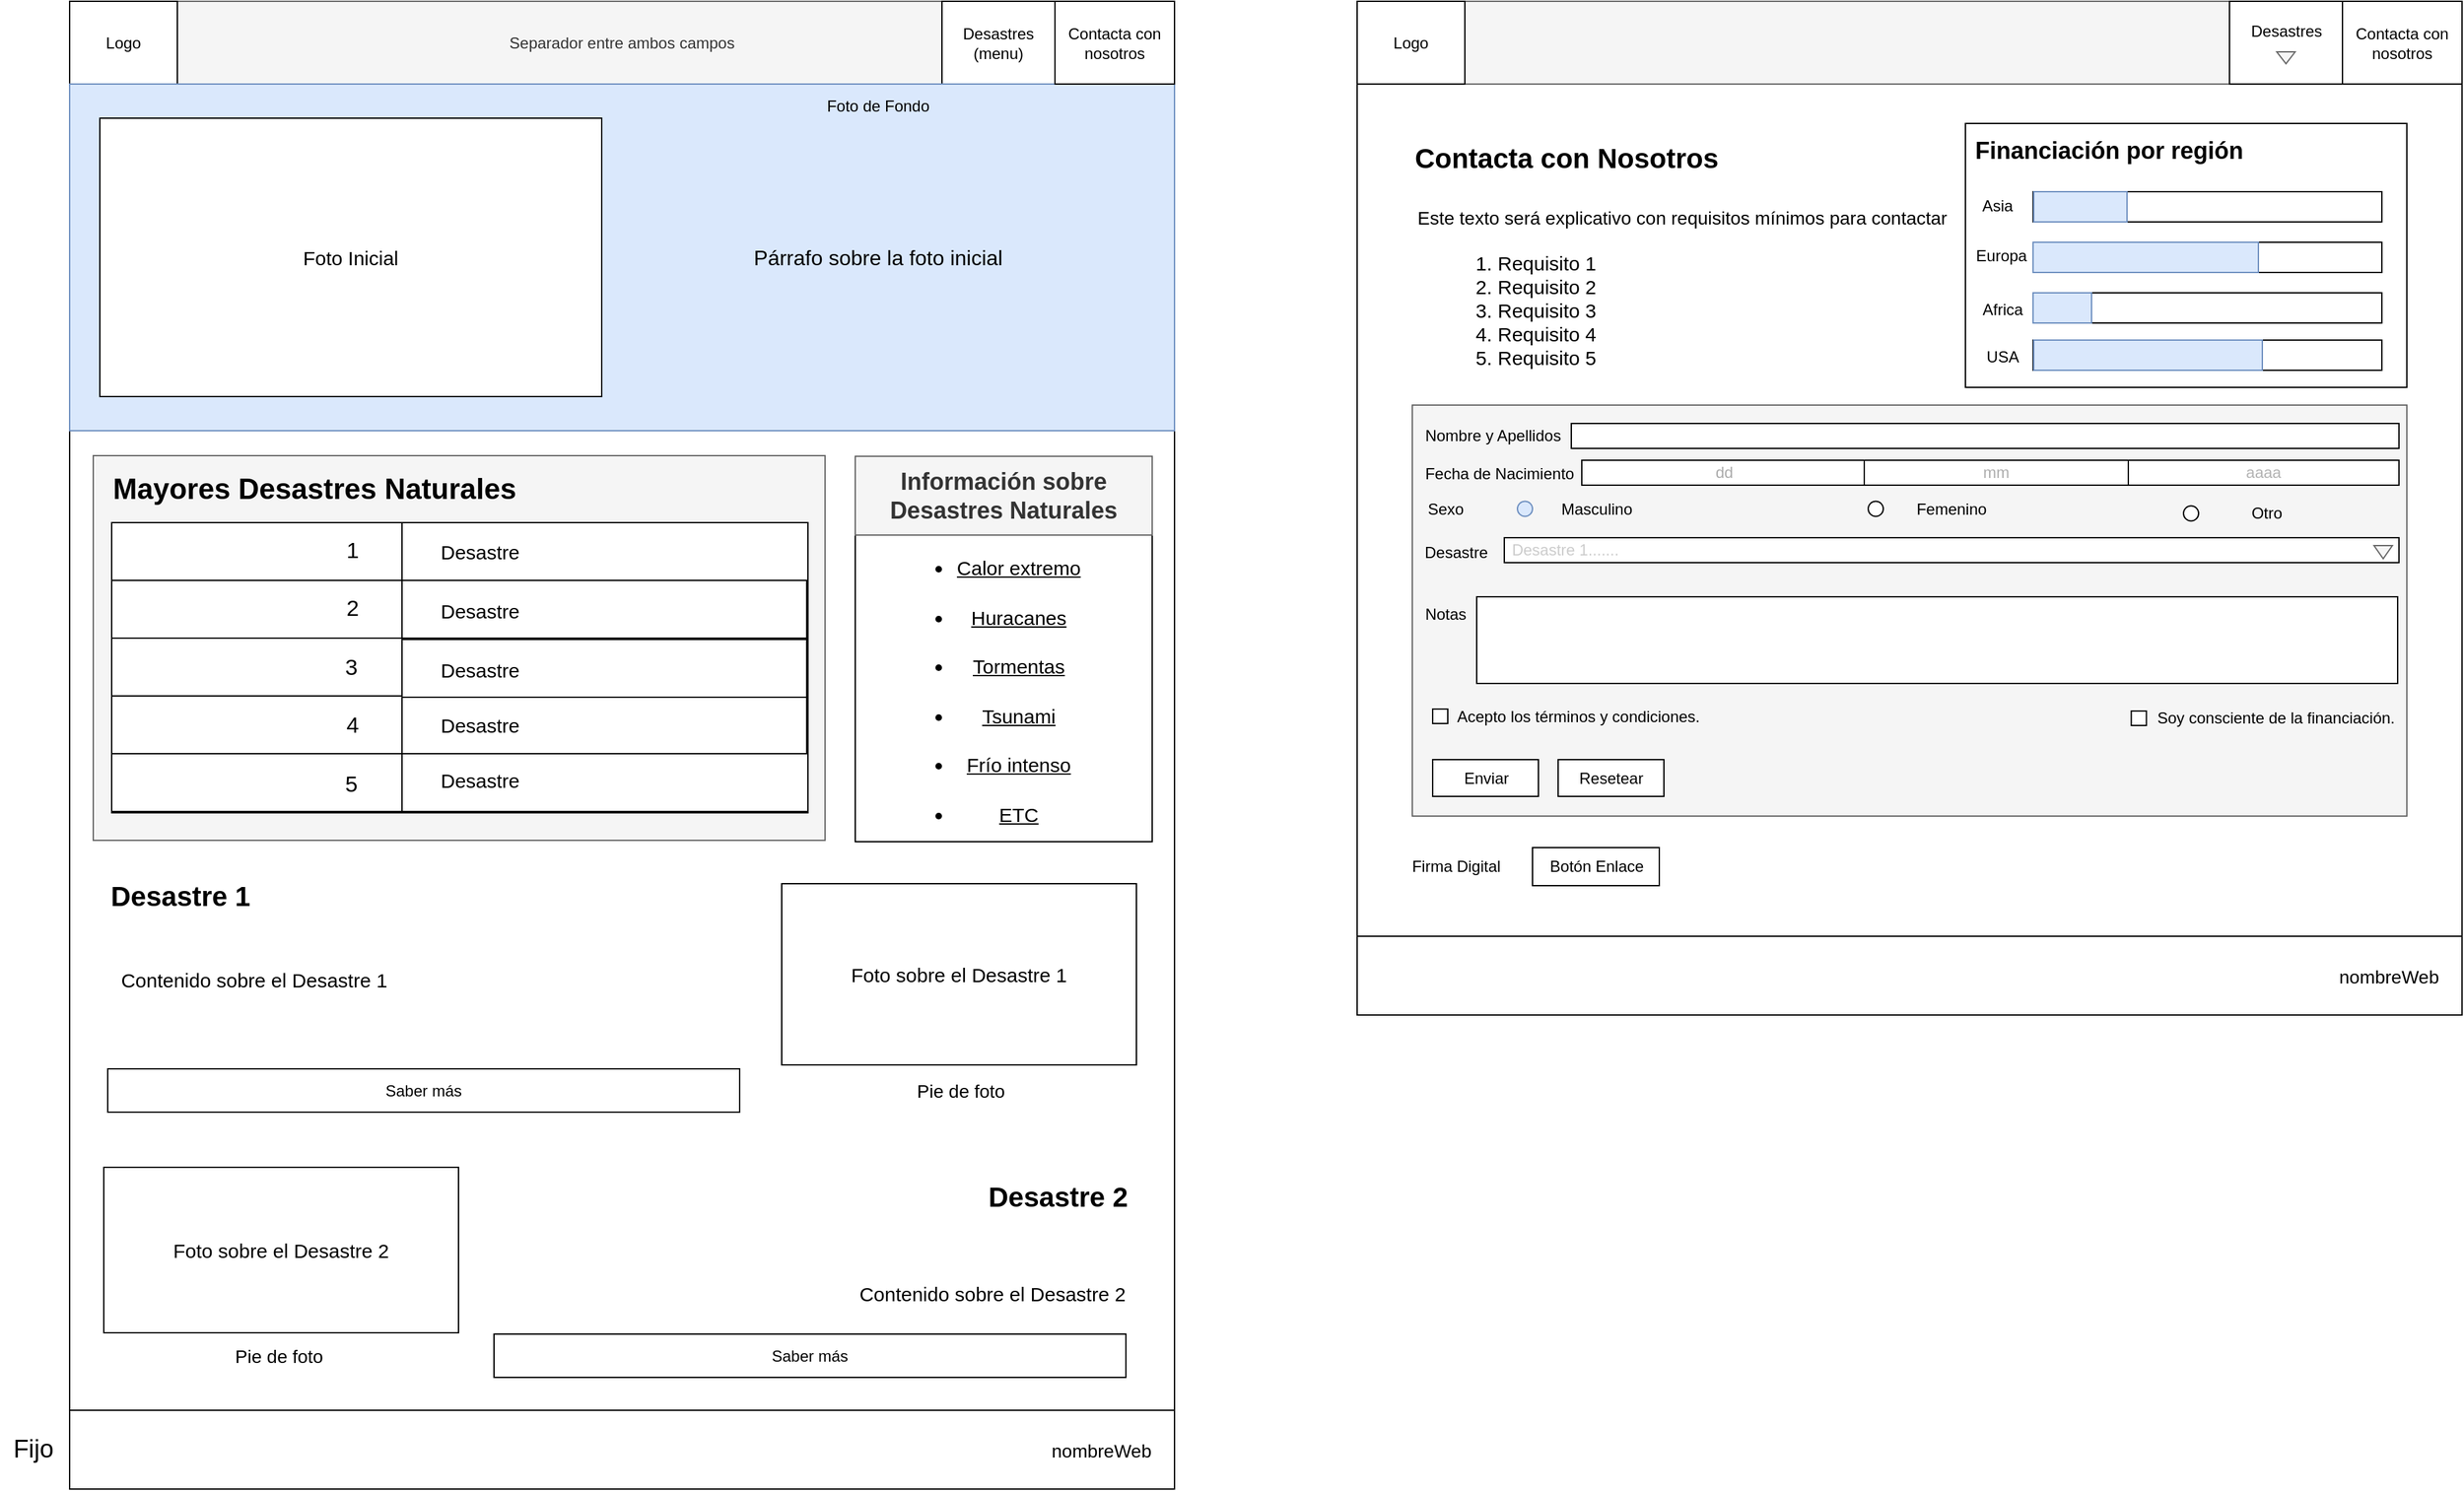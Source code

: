<mxfile version="24.7.14" pages="2">
  <diagram name="index" id="KpAPmDlSolgqPr4rEtuN">
    <mxGraphModel grid="0" page="0" gridSize="10" guides="1" tooltips="1" connect="1" arrows="1" fold="1" pageScale="1" pageWidth="413" pageHeight="291" math="0" shadow="0">
      <root>
        <mxCell id="0" />
        <mxCell id="1" parent="0" />
        <mxCell id="RmFe3P8lhAU6msis6qAK-1" value="" style="rounded=0;whiteSpace=wrap;html=1;" vertex="1" parent="1">
          <mxGeometry x="-204" y="-61" width="841" height="1079" as="geometry" />
        </mxCell>
        <mxCell id="RmFe3P8lhAU6msis6qAK-2" value="Separador entre ambos campos" style="rounded=0;whiteSpace=wrap;html=1;fillColor=#f5f5f5;fontColor=#333333;strokeColor=#666666;" vertex="1" parent="1">
          <mxGeometry x="-204" y="-61" width="841" height="63" as="geometry" />
        </mxCell>
        <mxCell id="RmFe3P8lhAU6msis6qAK-3" value="Logo" style="rounded=0;whiteSpace=wrap;html=1;" vertex="1" parent="1">
          <mxGeometry x="-204" y="-61" width="82" height="63" as="geometry" />
        </mxCell>
        <mxCell id="RmFe3P8lhAU6msis6qAK-7" value="Desastres (menu)" style="rounded=0;whiteSpace=wrap;html=1;" vertex="1" parent="1">
          <mxGeometry x="460" y="-61" width="86" height="63" as="geometry" />
        </mxCell>
        <mxCell id="RmFe3P8lhAU6msis6qAK-8" value="Desastre 1" style="text;html=1;align=center;verticalAlign=middle;resizable=0;points=[];autosize=1;strokeColor=none;fillColor=none;fontSize=21;fontStyle=1" vertex="1" parent="1">
          <mxGeometry x="-180" y="601" width="120" height="37" as="geometry" />
        </mxCell>
        <mxCell id="RmFe3P8lhAU6msis6qAK-9" value="" style="rounded=0;whiteSpace=wrap;html=1;fillColor=#dae8fc;strokeColor=#6c8ebf;" vertex="1" parent="1">
          <mxGeometry x="-204" y="2" width="841" height="264" as="geometry" />
        </mxCell>
        <mxCell id="RmFe3P8lhAU6msis6qAK-10" value="&lt;font style=&quot;font-size: 15px;&quot;&gt;Foto Inicial&lt;/font&gt;" style="rounded=0;whiteSpace=wrap;html=1;" vertex="1" parent="1">
          <mxGeometry x="-181" y="28" width="382" height="212" as="geometry" />
        </mxCell>
        <mxCell id="RmFe3P8lhAU6msis6qAK-12" value="Foto de Fondo" style="text;html=1;align=center;verticalAlign=middle;resizable=0;points=[];autosize=1;strokeColor=none;fillColor=none;" vertex="1" parent="1">
          <mxGeometry x="362.5" y="6" width="96" height="26" as="geometry" />
        </mxCell>
        <mxCell id="RmFe3P8lhAU6msis6qAK-13" value="Párrafo sobre la foto inicial" style="text;html=1;align=center;verticalAlign=middle;resizable=0;points=[];autosize=1;strokeColor=none;fillColor=none;fontSize=16;" vertex="1" parent="1">
          <mxGeometry x="307" y="118.5" width="207" height="31" as="geometry" />
        </mxCell>
        <mxCell id="RmFe3P8lhAU6msis6qAK-14" value="Foto sobre el Desastre 1" style="rounded=0;whiteSpace=wrap;html=1;fontSize=15;" vertex="1" parent="1">
          <mxGeometry x="338" y="611" width="270" height="138" as="geometry" />
        </mxCell>
        <mxCell id="RmFe3P8lhAU6msis6qAK-15" value="Contenido sobre el Desastre 1" style="text;html=1;align=center;verticalAlign=middle;resizable=0;points=[];autosize=1;strokeColor=none;fillColor=none;fontSize=15;rotation=0;" vertex="1" parent="1">
          <mxGeometry x="-175" y="669" width="221" height="30" as="geometry" />
        </mxCell>
        <mxCell id="RmFe3P8lhAU6msis6qAK-16" value="Contacta con nosotros" style="rounded=0;whiteSpace=wrap;html=1;" vertex="1" parent="1">
          <mxGeometry x="546" y="-61" width="91" height="63" as="geometry" />
        </mxCell>
        <mxCell id="RmFe3P8lhAU6msis6qAK-17" value="Desastre 2" style="text;html=1;align=center;verticalAlign=middle;resizable=0;points=[];autosize=1;strokeColor=none;fillColor=none;fontSize=21;fontStyle=1" vertex="1" parent="1">
          <mxGeometry x="488" y="830" width="120" height="37" as="geometry" />
        </mxCell>
        <mxCell id="RmFe3P8lhAU6msis6qAK-18" value="Foto sobre el Desastre 2" style="rounded=0;whiteSpace=wrap;html=1;fontSize=15;" vertex="1" parent="1">
          <mxGeometry x="-178" y="827" width="270" height="126" as="geometry" />
        </mxCell>
        <mxCell id="RmFe3P8lhAU6msis6qAK-19" value="Contenido sobre el Desastre 2" style="text;html=1;align=center;verticalAlign=middle;resizable=0;points=[];autosize=1;strokeColor=none;fillColor=none;fontSize=15;rotation=0;" vertex="1" parent="1">
          <mxGeometry x="387" y="908" width="221" height="30" as="geometry" />
        </mxCell>
        <mxCell id="Sm1EOPTRCUhjuBK-37_L-1" value="" style="rounded=0;whiteSpace=wrap;html=1;" vertex="1" parent="1">
          <mxGeometry x="776" y="-61" width="841" height="717" as="geometry" />
        </mxCell>
        <mxCell id="Sm1EOPTRCUhjuBK-37_L-2" value="" style="rounded=0;whiteSpace=wrap;html=1;fillColor=#f5f5f5;fontColor=#333333;strokeColor=#666666;" vertex="1" parent="1">
          <mxGeometry x="776" y="-61" width="841" height="63" as="geometry" />
        </mxCell>
        <mxCell id="Sm1EOPTRCUhjuBK-37_L-3" value="Logo" style="rounded=0;whiteSpace=wrap;html=1;" vertex="1" parent="1">
          <mxGeometry x="776" y="-61" width="82" height="63" as="geometry" />
        </mxCell>
        <mxCell id="Sm1EOPTRCUhjuBK-37_L-4" value="" style="rounded=0;whiteSpace=wrap;html=1;" vertex="1" parent="1">
          <mxGeometry x="1440" y="-61" width="86" height="63" as="geometry" />
        </mxCell>
        <mxCell id="Sm1EOPTRCUhjuBK-37_L-5" value="Contacta con nosotros" style="rounded=0;whiteSpace=wrap;html=1;" vertex="1" parent="1">
          <mxGeometry x="1526" y="-61" width="91" height="63" as="geometry" />
        </mxCell>
        <mxCell id="Sm1EOPTRCUhjuBK-37_L-6" value="Contacta con Nosotros" style="text;html=1;align=center;verticalAlign=middle;resizable=0;points=[];autosize=1;strokeColor=none;fillColor=none;fontSize=21;fontStyle=1" vertex="1" parent="1">
          <mxGeometry x="819" y="39" width="232" height="37" as="geometry" />
        </mxCell>
        <mxCell id="Sm1EOPTRCUhjuBK-37_L-7" value="" style="rounded=0;whiteSpace=wrap;html=1;fillColor=#f5f5f5;fontColor=#333333;strokeColor=#666666;" vertex="1" parent="1">
          <mxGeometry x="818" y="246.5" width="757" height="313" as="geometry" />
        </mxCell>
        <mxCell id="Sm1EOPTRCUhjuBK-37_L-8" value="Nombre y Apellidos" style="text;html=1;align=center;verticalAlign=middle;resizable=0;points=[];autosize=1;strokeColor=none;fillColor=none;" vertex="1" parent="1">
          <mxGeometry x="818" y="256.5" width="121" height="26" as="geometry" />
        </mxCell>
        <mxCell id="Sm1EOPTRCUhjuBK-37_L-9" value="" style="rounded=0;whiteSpace=wrap;html=1;" vertex="1" parent="1">
          <mxGeometry x="939" y="260.5" width="630" height="19" as="geometry" />
        </mxCell>
        <mxCell id="Sm1EOPTRCUhjuBK-37_L-10" value="Fecha de Nacimiento" style="text;html=1;align=center;verticalAlign=middle;resizable=0;points=[];autosize=1;strokeColor=none;fillColor=none;" vertex="1" parent="1">
          <mxGeometry x="818" y="285.5" width="131" height="26" as="geometry" />
        </mxCell>
        <mxCell id="Sm1EOPTRCUhjuBK-37_L-11" value="dd" style="rounded=0;whiteSpace=wrap;html=1;fontColor=#ABABAB;" vertex="1" parent="1">
          <mxGeometry x="947" y="288.5" width="217" height="19" as="geometry" />
        </mxCell>
        <mxCell id="Sm1EOPTRCUhjuBK-37_L-12" value="mm" style="rounded=0;whiteSpace=wrap;html=1;fontColor=#ADADAD;" vertex="1" parent="1">
          <mxGeometry x="1162" y="288.5" width="201" height="19" as="geometry" />
        </mxCell>
        <mxCell id="Sm1EOPTRCUhjuBK-37_L-13" value="aaaa" style="rounded=0;whiteSpace=wrap;html=1;fontColor=#B3B3B3;" vertex="1" parent="1">
          <mxGeometry x="1363" y="288.5" width="206" height="19" as="geometry" />
        </mxCell>
        <mxCell id="Sm1EOPTRCUhjuBK-37_L-16" value="Sexo" style="text;html=1;align=center;verticalAlign=middle;resizable=0;points=[];autosize=1;strokeColor=none;fillColor=none;" vertex="1" parent="1">
          <mxGeometry x="820" y="312.5" width="45" height="26" as="geometry" />
        </mxCell>
        <mxCell id="Sm1EOPTRCUhjuBK-37_L-17" value="" style="ellipse;whiteSpace=wrap;html=1;aspect=fixed;fillColor=#dae8fc;strokeColor=#6c8ebf;" vertex="1" parent="1">
          <mxGeometry x="898" y="319.75" width="11.5" height="11.5" as="geometry" />
        </mxCell>
        <mxCell id="Sm1EOPTRCUhjuBK-37_L-18" value="" style="ellipse;whiteSpace=wrap;html=1;aspect=fixed;" vertex="1" parent="1">
          <mxGeometry x="1165" y="319.75" width="11.5" height="11.5" as="geometry" />
        </mxCell>
        <mxCell id="Sm1EOPTRCUhjuBK-37_L-19" value="Masculino" style="text;html=1;align=center;verticalAlign=middle;resizable=0;points=[];autosize=1;strokeColor=none;fillColor=none;" vertex="1" parent="1">
          <mxGeometry x="922" y="312.5" width="72" height="26" as="geometry" />
        </mxCell>
        <mxCell id="Sm1EOPTRCUhjuBK-37_L-20" value="Femenino" style="text;html=1;align=center;verticalAlign=middle;resizable=0;points=[];autosize=1;strokeColor=none;fillColor=none;" vertex="1" parent="1">
          <mxGeometry x="1192" y="312.5" width="71" height="26" as="geometry" />
        </mxCell>
        <mxCell id="Sm1EOPTRCUhjuBK-37_L-21" value="Desastre" style="text;html=1;align=center;verticalAlign=middle;resizable=0;points=[];autosize=1;strokeColor=none;fillColor=none;" vertex="1" parent="1">
          <mxGeometry x="818" y="345.5" width="66" height="26" as="geometry" />
        </mxCell>
        <mxCell id="Sm1EOPTRCUhjuBK-37_L-22" value="" style="rounded=0;whiteSpace=wrap;html=1;" vertex="1" parent="1">
          <mxGeometry x="888" y="347.5" width="681" height="19" as="geometry" />
        </mxCell>
        <mxCell id="Sm1EOPTRCUhjuBK-37_L-23" value="" style="triangle;whiteSpace=wrap;html=1;rotation=90;fillColor=#f5f5f5;fontColor=#333333;strokeColor=#666666;" vertex="1" parent="1">
          <mxGeometry x="1552" y="351.5" width="10" height="14" as="geometry" />
        </mxCell>
        <mxCell id="Sm1EOPTRCUhjuBK-37_L-24" value="Desastre 1......." style="text;html=1;align=center;verticalAlign=middle;resizable=0;points=[];autosize=1;fontColor=#CCCCCC;" vertex="1" parent="1">
          <mxGeometry x="884" y="343.5" width="99" height="26" as="geometry" />
        </mxCell>
        <mxCell id="Sm1EOPTRCUhjuBK-37_L-25" value="Enviar" style="rounded=0;whiteSpace=wrap;html=1;" vertex="1" parent="1">
          <mxGeometry x="833.5" y="516.5" width="80.5" height="28" as="geometry" />
        </mxCell>
        <mxCell id="Sm1EOPTRCUhjuBK-37_L-26" value="Resetear" style="rounded=0;whiteSpace=wrap;html=1;" vertex="1" parent="1">
          <mxGeometry x="929" y="516.5" width="80.5" height="28" as="geometry" />
        </mxCell>
        <mxCell id="Sm1EOPTRCUhjuBK-37_L-27" value="" style="rounded=0;whiteSpace=wrap;html=1;" vertex="1" parent="1">
          <mxGeometry x="867" y="392.5" width="701" height="66" as="geometry" />
        </mxCell>
        <mxCell id="Sm1EOPTRCUhjuBK-37_L-28" value="Notas" style="text;html=1;align=center;verticalAlign=middle;resizable=0;points=[];autosize=1;strokeColor=none;fillColor=none;" vertex="1" parent="1">
          <mxGeometry x="818" y="392.5" width="49" height="26" as="geometry" />
        </mxCell>
        <mxCell id="Sm1EOPTRCUhjuBK-37_L-29" value="Desastres" style="text;html=1;align=center;verticalAlign=middle;resizable=0;points=[];autosize=1;strokeColor=none;fillColor=none;" vertex="1" parent="1">
          <mxGeometry x="1447" y="-51" width="72" height="26" as="geometry" />
        </mxCell>
        <mxCell id="Sm1EOPTRCUhjuBK-37_L-30" value="" style="triangle;whiteSpace=wrap;html=1;rotation=90;fillColor=#f5f5f5;fontColor=#333333;strokeColor=#666666;" vertex="1" parent="1">
          <mxGeometry x="1478.5" y="-25" width="9" height="14" as="geometry" />
        </mxCell>
        <mxCell id="BNreRmrMgWq3qmp-DQLQ-1" value="" style="rounded=0;whiteSpace=wrap;html=1;" vertex="1" parent="1">
          <mxGeometry x="776" y="651" width="841" height="60" as="geometry" />
        </mxCell>
        <mxCell id="BNreRmrMgWq3qmp-DQLQ-3" value="" style="shape=image;verticalLabelPosition=bottom;labelBackgroundColor=default;verticalAlign=top;aspect=fixed;imageAspect=0;image=https://static.vecteezy.com/system/resources/thumbnails/003/600/947/small_2x/set-of-social-media-icon-in-round-bakground-free-vector.jpg;clipPath=inset(4% 0% 48.67% 0%);" vertex="1" parent="1">
          <mxGeometry x="781" y="665.79" width="128.5" height="30.412" as="geometry" />
        </mxCell>
        <mxCell id="BNreRmrMgWq3qmp-DQLQ-4" value="nombreWeb" style="text;html=1;align=center;verticalAlign=middle;resizable=0;points=[];autosize=1;strokeColor=none;fillColor=none;fontSize=14;" vertex="1" parent="1">
          <mxGeometry x="1514" y="667" width="94" height="29" as="geometry" />
        </mxCell>
        <mxCell id="BNreRmrMgWq3qmp-DQLQ-5" value="" style="rounded=0;whiteSpace=wrap;html=1;" vertex="1" parent="1">
          <mxGeometry x="-204" y="1012" width="841" height="60" as="geometry" />
        </mxCell>
        <mxCell id="BNreRmrMgWq3qmp-DQLQ-6" value="" style="shape=image;verticalLabelPosition=bottom;labelBackgroundColor=default;verticalAlign=top;aspect=fixed;imageAspect=0;image=https://static.vecteezy.com/system/resources/thumbnails/003/600/947/small_2x/set-of-social-media-icon-in-round-bakground-free-vector.jpg;clipPath=inset(4% 0% 48.67% 0%);" vertex="1" parent="1">
          <mxGeometry x="-199" y="1026.79" width="128.5" height="30.412" as="geometry" />
        </mxCell>
        <mxCell id="BNreRmrMgWq3qmp-DQLQ-7" value="nombreWeb" style="text;html=1;align=center;verticalAlign=middle;resizable=0;points=[];autosize=1;strokeColor=none;fillColor=none;fontSize=14;" vertex="1" parent="1">
          <mxGeometry x="534" y="1028" width="94" height="29" as="geometry" />
        </mxCell>
        <mxCell id="BNreRmrMgWq3qmp-DQLQ-8" value="Fijo" style="text;html=1;align=center;verticalAlign=middle;resizable=0;points=[];autosize=1;strokeColor=none;fillColor=none;fontSize=19;" vertex="1" parent="1">
          <mxGeometry x="-257" y="1024.5" width="49" height="35" as="geometry" />
        </mxCell>
        <mxCell id="S7tTYKE4BOQZqL7z-H7A-2" value="Saber más" style="rounded=0;whiteSpace=wrap;html=1;" vertex="1" parent="1">
          <mxGeometry x="-175" y="752" width="481" height="33" as="geometry" />
        </mxCell>
        <mxCell id="S7tTYKE4BOQZqL7z-H7A-3" value="Saber más" style="rounded=0;whiteSpace=wrap;html=1;" vertex="1" parent="1">
          <mxGeometry x="119" y="954" width="481" height="33" as="geometry" />
        </mxCell>
        <mxCell id="S7tTYKE4BOQZqL7z-H7A-4" value="" style="rounded=0;whiteSpace=wrap;html=1;fillColor=#f5f5f5;strokeColor=#666666;fontColor=#333333;" vertex="1" parent="1">
          <mxGeometry x="-186" y="285" width="557" height="293" as="geometry" />
        </mxCell>
        <mxCell id="S7tTYKE4BOQZqL7z-H7A-5" value="Mayores Desastres Naturales" style="text;html=1;align=center;verticalAlign=middle;resizable=0;points=[];autosize=1;strokeColor=none;fillColor=none;fontSize=22;fontStyle=1" vertex="1" parent="1">
          <mxGeometry x="-172" y="292" width="308" height="38" as="geometry" />
        </mxCell>
        <mxCell id="S7tTYKE4BOQZqL7z-H7A-6" value="" style="rounded=0;whiteSpace=wrap;html=1;" vertex="1" parent="1">
          <mxGeometry x="-172" y="336" width="530" height="221" as="geometry" />
        </mxCell>
        <mxCell id="S7tTYKE4BOQZqL7z-H7A-7" value="" style="rounded=0;whiteSpace=wrap;html=1;" vertex="1" parent="1">
          <mxGeometry x="-172" y="336" width="222" height="44" as="geometry" />
        </mxCell>
        <mxCell id="S7tTYKE4BOQZqL7z-H7A-8" value="" style="rounded=0;whiteSpace=wrap;html=1;" vertex="1" parent="1">
          <mxGeometry x="49" y="336" width="309" height="44" as="geometry" />
        </mxCell>
        <mxCell id="S7tTYKE4BOQZqL7z-H7A-9" value="" style="rounded=0;whiteSpace=wrap;html=1;" vertex="1" parent="1">
          <mxGeometry x="-172" y="380" width="222" height="44" as="geometry" />
        </mxCell>
        <mxCell id="S7tTYKE4BOQZqL7z-H7A-10" value="" style="rounded=0;whiteSpace=wrap;html=1;" vertex="1" parent="1">
          <mxGeometry x="49" y="380" width="308" height="44" as="geometry" />
        </mxCell>
        <mxCell id="S7tTYKE4BOQZqL7z-H7A-11" value="" style="rounded=0;whiteSpace=wrap;html=1;" vertex="1" parent="1">
          <mxGeometry x="-172" y="424" width="222" height="44" as="geometry" />
        </mxCell>
        <mxCell id="S7tTYKE4BOQZqL7z-H7A-12" value="" style="rounded=0;whiteSpace=wrap;html=1;" vertex="1" parent="1">
          <mxGeometry x="49" y="425" width="308" height="44" as="geometry" />
        </mxCell>
        <mxCell id="S7tTYKE4BOQZqL7z-H7A-13" value="" style="rounded=0;whiteSpace=wrap;html=1;" vertex="1" parent="1">
          <mxGeometry x="-172" y="468" width="221" height="44" as="geometry" />
        </mxCell>
        <mxCell id="S7tTYKE4BOQZqL7z-H7A-14" value="" style="rounded=0;whiteSpace=wrap;html=1;" vertex="1" parent="1">
          <mxGeometry x="49" y="469" width="308" height="44" as="geometry" />
        </mxCell>
        <mxCell id="S7tTYKE4BOQZqL7z-H7A-15" value="" style="rounded=0;whiteSpace=wrap;html=1;" vertex="1" parent="1">
          <mxGeometry x="-172" y="512" width="221" height="44" as="geometry" />
        </mxCell>
        <mxCell id="S7tTYKE4BOQZqL7z-H7A-16" value="" style="rounded=0;whiteSpace=wrap;html=1;" vertex="1" parent="1">
          <mxGeometry x="49" y="512" width="309" height="44" as="geometry" />
        </mxCell>
        <mxCell id="S7tTYKE4BOQZqL7z-H7A-17" value="&lt;font style=&quot;font-size: 17px;&quot;&gt;1&lt;/font&gt;" style="text;html=1;align=center;verticalAlign=middle;resizable=0;points=[];autosize=1;strokeColor=none;fillColor=none;fontSize=15;" vertex="1" parent="1">
          <mxGeometry x="-3" y="342" width="27" height="32" as="geometry" />
        </mxCell>
        <mxCell id="S7tTYKE4BOQZqL7z-H7A-18" value="2" style="text;html=1;align=center;verticalAlign=middle;resizable=0;points=[];autosize=1;strokeColor=none;fillColor=none;fontSize=17;" vertex="1" parent="1">
          <mxGeometry x="-3" y="386" width="27" height="32" as="geometry" />
        </mxCell>
        <mxCell id="S7tTYKE4BOQZqL7z-H7A-19" value="3" style="text;html=1;align=center;verticalAlign=middle;resizable=0;points=[];autosize=1;strokeColor=none;fillColor=none;fontSize=17;" vertex="1" parent="1">
          <mxGeometry x="-3.5" y="431" width="27" height="32" as="geometry" />
        </mxCell>
        <mxCell id="S7tTYKE4BOQZqL7z-H7A-20" value="4" style="text;html=1;align=center;verticalAlign=middle;resizable=0;points=[];autosize=1;strokeColor=none;fillColor=none;fontSize=17;" vertex="1" parent="1">
          <mxGeometry x="-3" y="475" width="27" height="32" as="geometry" />
        </mxCell>
        <mxCell id="S7tTYKE4BOQZqL7z-H7A-21" value="5" style="text;html=1;align=center;verticalAlign=middle;resizable=0;points=[];autosize=1;strokeColor=none;fillColor=none;fontSize=17;" vertex="1" parent="1">
          <mxGeometry x="-3.5" y="520" width="27" height="32" as="geometry" />
        </mxCell>
        <mxCell id="S7tTYKE4BOQZqL7z-H7A-22" value="Desastre" style="text;html=1;align=center;verticalAlign=middle;resizable=0;points=[];autosize=1;strokeColor=none;fillColor=none;fontSize=15;" vertex="1" parent="1">
          <mxGeometry x="69" y="343" width="78" height="30" as="geometry" />
        </mxCell>
        <mxCell id="S7tTYKE4BOQZqL7z-H7A-23" value="Desastre" style="text;html=1;align=center;verticalAlign=middle;resizable=0;points=[];autosize=1;strokeColor=none;fillColor=none;fontSize=15;" vertex="1" parent="1">
          <mxGeometry x="69" y="475" width="78" height="30" as="geometry" />
        </mxCell>
        <mxCell id="S7tTYKE4BOQZqL7z-H7A-24" value="Desastre" style="text;html=1;align=center;verticalAlign=middle;resizable=0;points=[];autosize=1;strokeColor=none;fillColor=none;fontSize=15;" vertex="1" parent="1">
          <mxGeometry x="69" y="388" width="78" height="30" as="geometry" />
        </mxCell>
        <mxCell id="S7tTYKE4BOQZqL7z-H7A-25" value="Desastre" style="text;html=1;align=center;verticalAlign=middle;resizable=0;points=[];autosize=1;strokeColor=none;fillColor=none;fontSize=15;" vertex="1" parent="1">
          <mxGeometry x="69" y="433" width="78" height="30" as="geometry" />
        </mxCell>
        <mxCell id="S7tTYKE4BOQZqL7z-H7A-26" value="Desastre" style="text;html=1;align=center;verticalAlign=middle;resizable=0;points=[];autosize=1;strokeColor=none;fillColor=none;fontSize=15;" vertex="1" parent="1">
          <mxGeometry x="69" y="516.5" width="78" height="30" as="geometry" />
        </mxCell>
        <mxCell id="S7tTYKE4BOQZqL7z-H7A-30" value="&lt;ol style=&quot;font-size: 15px;&quot;&gt;&lt;li style=&quot;font-size: 15px;&quot;&gt;Requisito 1&lt;/li&gt;&lt;li style=&quot;font-size: 15px;&quot;&gt;Requisito 2&lt;/li&gt;&lt;li style=&quot;font-size: 15px;&quot;&gt;Requisito 3&lt;/li&gt;&lt;li style=&quot;font-size: 15px;&quot;&gt;Requisito 4&lt;/li&gt;&lt;li style=&quot;font-size: 15px;&quot;&gt;Requisito 5&lt;/li&gt;&lt;/ol&gt;" style="text;html=1;align=center;verticalAlign=middle;resizable=0;points=[];autosize=1;strokeColor=none;fillColor=none;fontSize=15;" vertex="1" parent="1">
          <mxGeometry x="833.5" y="108" width="133" height="132" as="geometry" />
        </mxCell>
        <mxCell id="S7tTYKE4BOQZqL7z-H7A-31" value="Este texto será explicativo con requisitos mínimos para contactar&amp;nbsp;" style="text;html=1;align=center;verticalAlign=middle;resizable=0;points=[];autosize=1;strokeColor=none;fillColor=none;fontSize=14;" vertex="1" parent="1">
          <mxGeometry x="812" y="89.5" width="425" height="29" as="geometry" />
        </mxCell>
        <mxCell id="S7tTYKE4BOQZqL7z-H7A-32" value="Firma Digital" style="text;html=1;align=center;verticalAlign=middle;resizable=0;points=[];autosize=1;strokeColor=none;fillColor=none;" vertex="1" parent="1">
          <mxGeometry x="808.5" y="585" width="85" height="26" as="geometry" />
        </mxCell>
        <mxCell id="S7tTYKE4BOQZqL7z-H7A-33" value="Botón Enlace" style="rounded=0;whiteSpace=wrap;html=1;" vertex="1" parent="1">
          <mxGeometry x="909.5" y="583.5" width="96.5" height="29" as="geometry" />
        </mxCell>
        <mxCell id="S7tTYKE4BOQZqL7z-H7A-34" value="Pie de foto" style="text;html=1;align=center;verticalAlign=middle;resizable=0;points=[];autosize=1;strokeColor=none;fillColor=none;fontSize=14;" vertex="1" parent="1">
          <mxGeometry x="-88" y="956.5" width="85" height="29" as="geometry" />
        </mxCell>
        <mxCell id="S7tTYKE4BOQZqL7z-H7A-35" value="Pie de foto" style="text;html=1;align=center;verticalAlign=middle;resizable=0;points=[];autosize=1;strokeColor=none;fillColor=none;fontSize=14;" vertex="1" parent="1">
          <mxGeometry x="431.5" y="754.5" width="85" height="29" as="geometry" />
        </mxCell>
        <mxCell id="RtjcVillc6xahhyaDLrl-3" value="" style="rounded=0;whiteSpace=wrap;html=1;" vertex="1" parent="1">
          <mxGeometry x="394" y="343" width="226" height="236" as="geometry" />
        </mxCell>
        <mxCell id="RtjcVillc6xahhyaDLrl-2" value="&lt;font style=&quot;font-size: 18px;&quot;&gt;&lt;b&gt;Información sobre Desastres Naturales&lt;/b&gt;&lt;/font&gt;" style="rounded=0;whiteSpace=wrap;html=1;fillColor=#f5f5f5;fontColor=#333333;strokeColor=#666666;" vertex="1" parent="1">
          <mxGeometry x="394" y="285.5" width="226" height="60" as="geometry" />
        </mxCell>
        <mxCell id="RtjcVillc6xahhyaDLrl-4" value="&lt;ul style=&quot;font-size: 15px; line-height: 250%;&quot;&gt;&lt;li style=&quot;font-size: 15px;&quot;&gt;&lt;u&gt;Calor extremo&lt;/u&gt;&lt;/li&gt;&lt;li style=&quot;font-size: 15px;&quot;&gt;&lt;u&gt;Huracanes&lt;/u&gt;&lt;/li&gt;&lt;li style=&quot;font-size: 15px;&quot;&gt;&lt;u&gt;Tormentas&lt;/u&gt;&lt;/li&gt;&lt;li style=&quot;font-size: 15px;&quot;&gt;&lt;u&gt;Tsunami&lt;/u&gt;&lt;/li&gt;&lt;li style=&quot;font-size: 15px;&quot;&gt;&lt;u&gt;Frío intenso&lt;/u&gt;&lt;/li&gt;&lt;li style=&quot;font-size: 15px;&quot;&gt;&lt;u&gt;ETC&lt;/u&gt;&lt;/li&gt;&lt;/ul&gt;" style="text;html=1;align=center;verticalAlign=middle;resizable=0;points=[];autosize=1;strokeColor=none;fillColor=none;fontSize=15;" vertex="1" parent="1">
          <mxGeometry x="421.5" y="330" width="152" height="267" as="geometry" />
        </mxCell>
        <mxCell id="RtjcVillc6xahhyaDLrl-5" value="" style="rounded=0;whiteSpace=wrap;html=1;" vertex="1" parent="1">
          <mxGeometry x="1239" y="32" width="336" height="201" as="geometry" />
        </mxCell>
        <mxCell id="RtjcVillc6xahhyaDLrl-6" value="Financiación por región" style="text;html=1;align=center;verticalAlign=middle;resizable=0;points=[];autosize=1;strokeColor=none;fillColor=none;fontSize=18;fontStyle=1" vertex="1" parent="1">
          <mxGeometry x="1245" y="36" width="205" height="34" as="geometry" />
        </mxCell>
        <mxCell id="RtjcVillc6xahhyaDLrl-7" value="Asia" style="text;html=1;align=center;verticalAlign=middle;resizable=0;points=[];autosize=1;strokeColor=none;fillColor=none;" vertex="1" parent="1">
          <mxGeometry x="1242" y="82" width="41" height="26" as="geometry" />
        </mxCell>
        <mxCell id="RtjcVillc6xahhyaDLrl-8" value="" style="rounded=0;whiteSpace=wrap;html=1;" vertex="1" parent="1">
          <mxGeometry x="1290.5" y="84" width="265.5" height="23" as="geometry" />
        </mxCell>
        <mxCell id="RtjcVillc6xahhyaDLrl-9" value="Europa" style="text;html=1;align=center;verticalAlign=middle;resizable=0;points=[];autosize=1;strokeColor=none;fillColor=none;" vertex="1" parent="1">
          <mxGeometry x="1237" y="119.5" width="57" height="26" as="geometry" />
        </mxCell>
        <mxCell id="RtjcVillc6xahhyaDLrl-10" value="" style="rounded=0;whiteSpace=wrap;html=1;" vertex="1" parent="1">
          <mxGeometry x="1290.5" y="122.5" width="265.5" height="23" as="geometry" />
        </mxCell>
        <mxCell id="RtjcVillc6xahhyaDLrl-12" value="Africa" style="text;html=1;align=center;verticalAlign=middle;resizable=0;points=[];autosize=1;strokeColor=none;fillColor=none;" vertex="1" parent="1">
          <mxGeometry x="1242" y="161" width="49" height="26" as="geometry" />
        </mxCell>
        <mxCell id="RtjcVillc6xahhyaDLrl-13" value="" style="rounded=0;whiteSpace=wrap;html=1;" vertex="1" parent="1">
          <mxGeometry x="1290.5" y="161" width="265.5" height="23" as="geometry" />
        </mxCell>
        <mxCell id="RtjcVillc6xahhyaDLrl-14" value="USA" style="text;html=1;align=center;verticalAlign=middle;resizable=0;points=[];autosize=1;strokeColor=none;fillColor=none;" vertex="1" parent="1">
          <mxGeometry x="1245" y="197" width="43" height="26" as="geometry" />
        </mxCell>
        <mxCell id="RtjcVillc6xahhyaDLrl-15" value="" style="rounded=0;whiteSpace=wrap;html=1;" vertex="1" parent="1">
          <mxGeometry x="1290.5" y="197" width="265.5" height="23" as="geometry" />
        </mxCell>
        <mxCell id="RtjcVillc6xahhyaDLrl-16" value="" style="rounded=0;whiteSpace=wrap;html=1;fillColor=#dae8fc;strokeColor=#6c8ebf;" vertex="1" parent="1">
          <mxGeometry x="1291" y="84" width="71" height="23" as="geometry" />
        </mxCell>
        <mxCell id="RtjcVillc6xahhyaDLrl-17" value="" style="rounded=0;whiteSpace=wrap;html=1;fillColor=#dae8fc;strokeColor=#6c8ebf;" vertex="1" parent="1">
          <mxGeometry x="1290.5" y="122.5" width="171.5" height="23" as="geometry" />
        </mxCell>
        <mxCell id="RtjcVillc6xahhyaDLrl-18" value="" style="rounded=0;whiteSpace=wrap;html=1;fillColor=#dae8fc;strokeColor=#6c8ebf;" vertex="1" parent="1">
          <mxGeometry x="1290.5" y="161" width="44.5" height="23" as="geometry" />
        </mxCell>
        <mxCell id="RtjcVillc6xahhyaDLrl-19" value="" style="rounded=0;whiteSpace=wrap;html=1;fillColor=#dae8fc;strokeColor=#6c8ebf;" vertex="1" parent="1">
          <mxGeometry x="1291" y="197" width="174" height="23" as="geometry" />
        </mxCell>
        <mxCell id="utCjKwlusYJB3DWN-qmi-1" value="" style="ellipse;whiteSpace=wrap;html=1;aspect=fixed;" vertex="1" parent="1">
          <mxGeometry x="1405" y="323.25" width="11.5" height="11.5" as="geometry" />
        </mxCell>
        <mxCell id="utCjKwlusYJB3DWN-qmi-2" value="Otro" style="text;html=1;align=center;verticalAlign=middle;resizable=0;points=[];autosize=1;strokeColor=none;fillColor=none;" vertex="1" parent="1">
          <mxGeometry x="1447" y="316" width="41" height="26" as="geometry" />
        </mxCell>
        <mxCell id="utCjKwlusYJB3DWN-qmi-3" value="" style="rounded=0;whiteSpace=wrap;html=1;" vertex="1" parent="1">
          <mxGeometry x="833.5" y="478" width="11.5" height="11" as="geometry" />
        </mxCell>
        <mxCell id="utCjKwlusYJB3DWN-qmi-4" value="Acepto los términos y condiciones." style="text;html=1;align=center;verticalAlign=middle;resizable=0;points=[];autosize=1;strokeColor=none;fillColor=none;" vertex="1" parent="1">
          <mxGeometry x="842" y="470.5" width="203" height="26" as="geometry" />
        </mxCell>
        <mxCell id="utCjKwlusYJB3DWN-qmi-5" value="" style="rounded=0;whiteSpace=wrap;html=1;" vertex="1" parent="1">
          <mxGeometry x="1365.25" y="479.5" width="11.5" height="11" as="geometry" />
        </mxCell>
        <mxCell id="utCjKwlusYJB3DWN-qmi-6" value="Soy consciente de la financiación." style="text;html=1;align=center;verticalAlign=middle;resizable=0;points=[];autosize=1;strokeColor=none;fillColor=none;" vertex="1" parent="1">
          <mxGeometry x="1375.75" y="472" width="199" height="26" as="geometry" />
        </mxCell>
      </root>
    </mxGraphModel>
  </diagram>
  <diagram id="je9CSCCY3rL8TKLneosF" name="formulario">
    <mxGraphModel grid="0" page="0" gridSize="10" guides="1" tooltips="1" connect="1" arrows="1" fold="1" pageScale="1" pageWidth="413" pageHeight="291" math="0" shadow="0">
      <root>
        <mxCell id="0" />
        <mxCell id="1" parent="0" />
        <mxCell id="g6AH69XG1Am2RnTe_7fc-1" value="" style="rounded=0;whiteSpace=wrap;html=1;" vertex="1" parent="1">
          <mxGeometry x="-204" y="-61" width="841" height="523" as="geometry" />
        </mxCell>
        <mxCell id="g6AH69XG1Am2RnTe_7fc-2" value="" style="rounded=0;whiteSpace=wrap;html=1;fillColor=#f5f5f5;fontColor=#333333;strokeColor=#666666;" vertex="1" parent="1">
          <mxGeometry x="-204" y="-61" width="841" height="63" as="geometry" />
        </mxCell>
        <mxCell id="g6AH69XG1Am2RnTe_7fc-3" value="Logo" style="rounded=0;whiteSpace=wrap;html=1;" vertex="1" parent="1">
          <mxGeometry x="-204" y="-61" width="82" height="63" as="geometry" />
        </mxCell>
        <mxCell id="g6AH69XG1Am2RnTe_7fc-4" value="" style="rounded=0;whiteSpace=wrap;html=1;" vertex="1" parent="1">
          <mxGeometry x="460" y="-61" width="86" height="63" as="geometry" />
        </mxCell>
        <mxCell id="g6AH69XG1Am2RnTe_7fc-12" value="Contacta con nosotros" style="rounded=0;whiteSpace=wrap;html=1;" vertex="1" parent="1">
          <mxGeometry x="546" y="-61" width="91" height="63" as="geometry" />
        </mxCell>
        <mxCell id="G3RYrH6MEKd7MGfDoBFi-1" value="Contacta con Nosotros" style="text;html=1;align=center;verticalAlign=middle;resizable=0;points=[];autosize=1;strokeColor=none;fillColor=none;fontSize=21;fontStyle=1" vertex="1" parent="1">
          <mxGeometry x="-165" y="38" width="232" height="37" as="geometry" />
        </mxCell>
        <mxCell id="G3RYrH6MEKd7MGfDoBFi-2" value="" style="rounded=0;whiteSpace=wrap;html=1;fillColor=#f5f5f5;fontColor=#333333;strokeColor=#666666;" vertex="1" parent="1">
          <mxGeometry x="-162" y="111" width="757" height="313" as="geometry" />
        </mxCell>
        <mxCell id="G3RYrH6MEKd7MGfDoBFi-4" value="Nombre y Apellidos" style="text;html=1;align=center;verticalAlign=middle;resizable=0;points=[];autosize=1;strokeColor=none;fillColor=none;" vertex="1" parent="1">
          <mxGeometry x="-162" y="121" width="121" height="26" as="geometry" />
        </mxCell>
        <mxCell id="G3RYrH6MEKd7MGfDoBFi-5" value="" style="rounded=0;whiteSpace=wrap;html=1;" vertex="1" parent="1">
          <mxGeometry x="-41" y="125" width="630" height="19" as="geometry" />
        </mxCell>
        <mxCell id="G3RYrH6MEKd7MGfDoBFi-6" value="Fecha de Nacimiento" style="text;html=1;align=center;verticalAlign=middle;resizable=0;points=[];autosize=1;strokeColor=none;fillColor=none;" vertex="1" parent="1">
          <mxGeometry x="-162" y="150" width="131" height="26" as="geometry" />
        </mxCell>
        <mxCell id="G3RYrH6MEKd7MGfDoBFi-8" value="dd" style="rounded=0;whiteSpace=wrap;html=1;fontColor=#ABABAB;" vertex="1" parent="1">
          <mxGeometry x="-33" y="153" width="217" height="19" as="geometry" />
        </mxCell>
        <mxCell id="G3RYrH6MEKd7MGfDoBFi-9" value="mm" style="rounded=0;whiteSpace=wrap;html=1;fontColor=#ADADAD;" vertex="1" parent="1">
          <mxGeometry x="182" y="153" width="201" height="19" as="geometry" />
        </mxCell>
        <mxCell id="G3RYrH6MEKd7MGfDoBFi-10" value="aaaa" style="rounded=0;whiteSpace=wrap;html=1;fontColor=#B3B3B3;" vertex="1" parent="1">
          <mxGeometry x="383" y="153" width="206" height="19" as="geometry" />
        </mxCell>
        <mxCell id="KVG8uzbz2bhYkU3rhF5s-2" value="Color" style="text;html=1;align=center;verticalAlign=middle;resizable=0;points=[];autosize=1;strokeColor=none;fillColor=none;" vertex="1" parent="1">
          <mxGeometry x="-161" y="177" width="47" height="26" as="geometry" />
        </mxCell>
        <mxCell id="KVG8uzbz2bhYkU3rhF5s-3" value="" style="rounded=0;whiteSpace=wrap;html=1;fillColor=#4D4D4D;" vertex="1" parent="1">
          <mxGeometry x="-114" y="181" width="703" height="19" as="geometry" />
        </mxCell>
        <mxCell id="KVG8uzbz2bhYkU3rhF5s-4" value="Sexo" style="text;html=1;align=center;verticalAlign=middle;resizable=0;points=[];autosize=1;strokeColor=none;fillColor=none;" vertex="1" parent="1">
          <mxGeometry x="-160" y="207" width="45" height="26" as="geometry" />
        </mxCell>
        <mxCell id="KVG8uzbz2bhYkU3rhF5s-5" value="" style="ellipse;whiteSpace=wrap;html=1;aspect=fixed;fillColor=#dae8fc;strokeColor=#6c8ebf;" vertex="1" parent="1">
          <mxGeometry x="-82" y="214.25" width="11.5" height="11.5" as="geometry" />
        </mxCell>
        <mxCell id="KVG8uzbz2bhYkU3rhF5s-6" value="" style="ellipse;whiteSpace=wrap;html=1;aspect=fixed;" vertex="1" parent="1">
          <mxGeometry x="299" y="214.25" width="11.5" height="11.5" as="geometry" />
        </mxCell>
        <mxCell id="KVG8uzbz2bhYkU3rhF5s-7" value="Masculino" style="text;html=1;align=center;verticalAlign=middle;resizable=0;points=[];autosize=1;strokeColor=none;fillColor=none;" vertex="1" parent="1">
          <mxGeometry x="-58" y="207" width="72" height="26" as="geometry" />
        </mxCell>
        <mxCell id="KVG8uzbz2bhYkU3rhF5s-8" value="Femenino" style="text;html=1;align=center;verticalAlign=middle;resizable=0;points=[];autosize=1;strokeColor=none;fillColor=none;" vertex="1" parent="1">
          <mxGeometry x="326" y="207" width="71" height="26" as="geometry" />
        </mxCell>
        <mxCell id="KVG8uzbz2bhYkU3rhF5s-9" value="Desastre" style="text;html=1;align=center;verticalAlign=middle;resizable=0;points=[];autosize=1;strokeColor=none;fillColor=none;" vertex="1" parent="1">
          <mxGeometry x="-162" y="235" width="66" height="26" as="geometry" />
        </mxCell>
        <mxCell id="KVG8uzbz2bhYkU3rhF5s-12" value="" style="rounded=0;whiteSpace=wrap;html=1;" vertex="1" parent="1">
          <mxGeometry x="-92" y="237" width="681" height="19" as="geometry" />
        </mxCell>
        <mxCell id="KVG8uzbz2bhYkU3rhF5s-13" value="" style="triangle;whiteSpace=wrap;html=1;rotation=90;fillColor=#f5f5f5;fontColor=#333333;strokeColor=#666666;" vertex="1" parent="1">
          <mxGeometry x="572" y="241" width="10" height="14" as="geometry" />
        </mxCell>
        <mxCell id="KVG8uzbz2bhYkU3rhF5s-14" value="Desastre 1......." style="text;html=1;align=center;verticalAlign=middle;resizable=0;points=[];autosize=1;fontColor=#CCCCCC;" vertex="1" parent="1">
          <mxGeometry x="-96" y="233" width="99" height="26" as="geometry" />
        </mxCell>
        <mxCell id="JzFcGtz6M25OSNX3jzaj-1" value="Enviar" style="rounded=0;whiteSpace=wrap;html=1;" vertex="1" parent="1">
          <mxGeometry x="-146.5" y="381" width="80.5" height="28" as="geometry" />
        </mxCell>
        <mxCell id="JzFcGtz6M25OSNX3jzaj-2" value="Resetear" style="rounded=0;whiteSpace=wrap;html=1;" vertex="1" parent="1">
          <mxGeometry x="-51" y="381" width="80.5" height="28" as="geometry" />
        </mxCell>
        <mxCell id="JzFcGtz6M25OSNX3jzaj-4" value="" style="rounded=0;whiteSpace=wrap;html=1;" vertex="1" parent="1">
          <mxGeometry x="-113" y="300" width="701" height="66" as="geometry" />
        </mxCell>
        <mxCell id="JzFcGtz6M25OSNX3jzaj-5" value="Notas" style="text;html=1;align=center;verticalAlign=middle;resizable=0;points=[];autosize=1;strokeColor=none;fillColor=none;" vertex="1" parent="1">
          <mxGeometry x="-162" y="300" width="49" height="26" as="geometry" />
        </mxCell>
        <mxCell id="JzFcGtz6M25OSNX3jzaj-6" value="Desastres" style="text;html=1;align=center;verticalAlign=middle;resizable=0;points=[];autosize=1;strokeColor=none;fillColor=none;" vertex="1" parent="1">
          <mxGeometry x="467" y="-51" width="72" height="26" as="geometry" />
        </mxCell>
        <mxCell id="JzFcGtz6M25OSNX3jzaj-7" value="" style="triangle;whiteSpace=wrap;html=1;rotation=90;fillColor=#f5f5f5;fontColor=#333333;strokeColor=#666666;" vertex="1" parent="1">
          <mxGeometry x="498.5" y="-25" width="9" height="14" as="geometry" />
        </mxCell>
      </root>
    </mxGraphModel>
  </diagram>
</mxfile>
